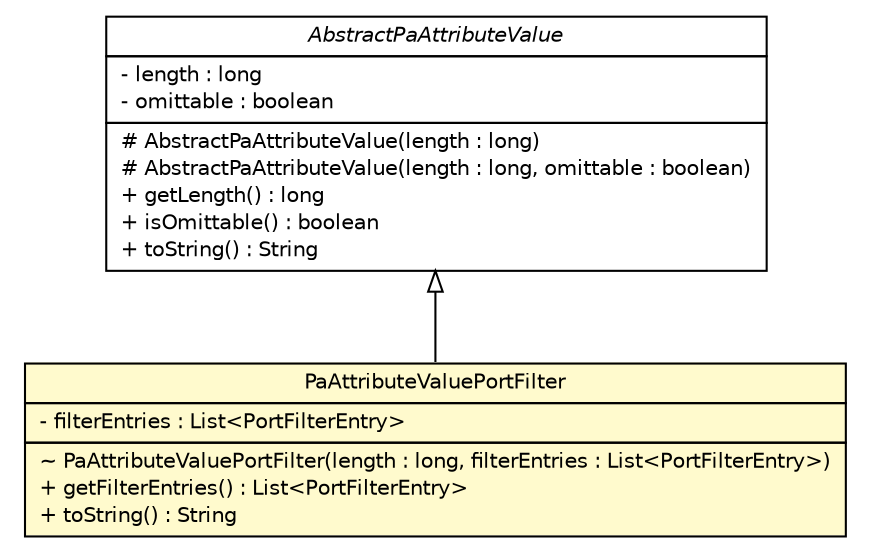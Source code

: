 #!/usr/local/bin/dot
#
# Class diagram 
# Generated by UMLGraph version R5_6 (http://www.umlgraph.org/)
#

digraph G {
	edge [fontname="Helvetica",fontsize=10,labelfontname="Helvetica",labelfontsize=10];
	node [fontname="Helvetica",fontsize=10,shape=plaintext];
	nodesep=0.25;
	ranksep=0.5;
	// org.ietf.nea.pa.attribute.PaAttributeValuePortFilter
	c79224 [label=<<table title="org.ietf.nea.pa.attribute.PaAttributeValuePortFilter" border="0" cellborder="1" cellspacing="0" cellpadding="2" port="p" bgcolor="lemonChiffon" href="./PaAttributeValuePortFilter.html">
		<tr><td><table border="0" cellspacing="0" cellpadding="1">
<tr><td align="center" balign="center"> PaAttributeValuePortFilter </td></tr>
		</table></td></tr>
		<tr><td><table border="0" cellspacing="0" cellpadding="1">
<tr><td align="left" balign="left"> - filterEntries : List&lt;PortFilterEntry&gt; </td></tr>
		</table></td></tr>
		<tr><td><table border="0" cellspacing="0" cellpadding="1">
<tr><td align="left" balign="left"> ~ PaAttributeValuePortFilter(length : long, filterEntries : List&lt;PortFilterEntry&gt;) </td></tr>
<tr><td align="left" balign="left"> + getFilterEntries() : List&lt;PortFilterEntry&gt; </td></tr>
<tr><td align="left" balign="left"> + toString() : String </td></tr>
		</table></td></tr>
		</table>>, URL="./PaAttributeValuePortFilter.html", fontname="Helvetica", fontcolor="black", fontsize=10.0];
	// org.ietf.nea.pa.attribute.AbstractPaAttributeValue
	c79231 [label=<<table title="org.ietf.nea.pa.attribute.AbstractPaAttributeValue" border="0" cellborder="1" cellspacing="0" cellpadding="2" port="p" href="./AbstractPaAttributeValue.html">
		<tr><td><table border="0" cellspacing="0" cellpadding="1">
<tr><td align="center" balign="center"><font face="Helvetica-Oblique"> AbstractPaAttributeValue </font></td></tr>
		</table></td></tr>
		<tr><td><table border="0" cellspacing="0" cellpadding="1">
<tr><td align="left" balign="left"> - length : long </td></tr>
<tr><td align="left" balign="left"> - omittable : boolean </td></tr>
		</table></td></tr>
		<tr><td><table border="0" cellspacing="0" cellpadding="1">
<tr><td align="left" balign="left"> # AbstractPaAttributeValue(length : long) </td></tr>
<tr><td align="left" balign="left"> # AbstractPaAttributeValue(length : long, omittable : boolean) </td></tr>
<tr><td align="left" balign="left"> + getLength() : long </td></tr>
<tr><td align="left" balign="left"> + isOmittable() : boolean </td></tr>
<tr><td align="left" balign="left"> + toString() : String </td></tr>
		</table></td></tr>
		</table>>, URL="./AbstractPaAttributeValue.html", fontname="Helvetica", fontcolor="black", fontsize=10.0];
	//org.ietf.nea.pa.attribute.PaAttributeValuePortFilter extends org.ietf.nea.pa.attribute.AbstractPaAttributeValue
	c79231:p -> c79224:p [dir=back,arrowtail=empty];
}

